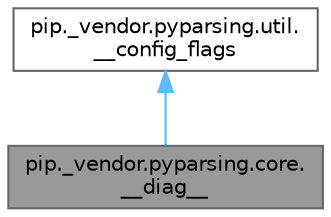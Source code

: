 digraph "pip._vendor.pyparsing.core.__diag__"
{
 // LATEX_PDF_SIZE
  bgcolor="transparent";
  edge [fontname=Helvetica,fontsize=10,labelfontname=Helvetica,labelfontsize=10];
  node [fontname=Helvetica,fontsize=10,shape=box,height=0.2,width=0.4];
  Node1 [id="Node000001",label="pip._vendor.pyparsing.core.\l__diag__",height=0.2,width=0.4,color="gray40", fillcolor="grey60", style="filled", fontcolor="black",tooltip=" "];
  Node2 -> Node1 [id="edge1_Node000001_Node000002",dir="back",color="steelblue1",style="solid",tooltip=" "];
  Node2 [id="Node000002",label="pip._vendor.pyparsing.util.\l__config_flags",height=0.2,width=0.4,color="gray40", fillcolor="white", style="filled",URL="$d7/dfe/classpip_1_1__vendor_1_1pyparsing_1_1util_1_1____config__flags.html",tooltip=" "];
}
